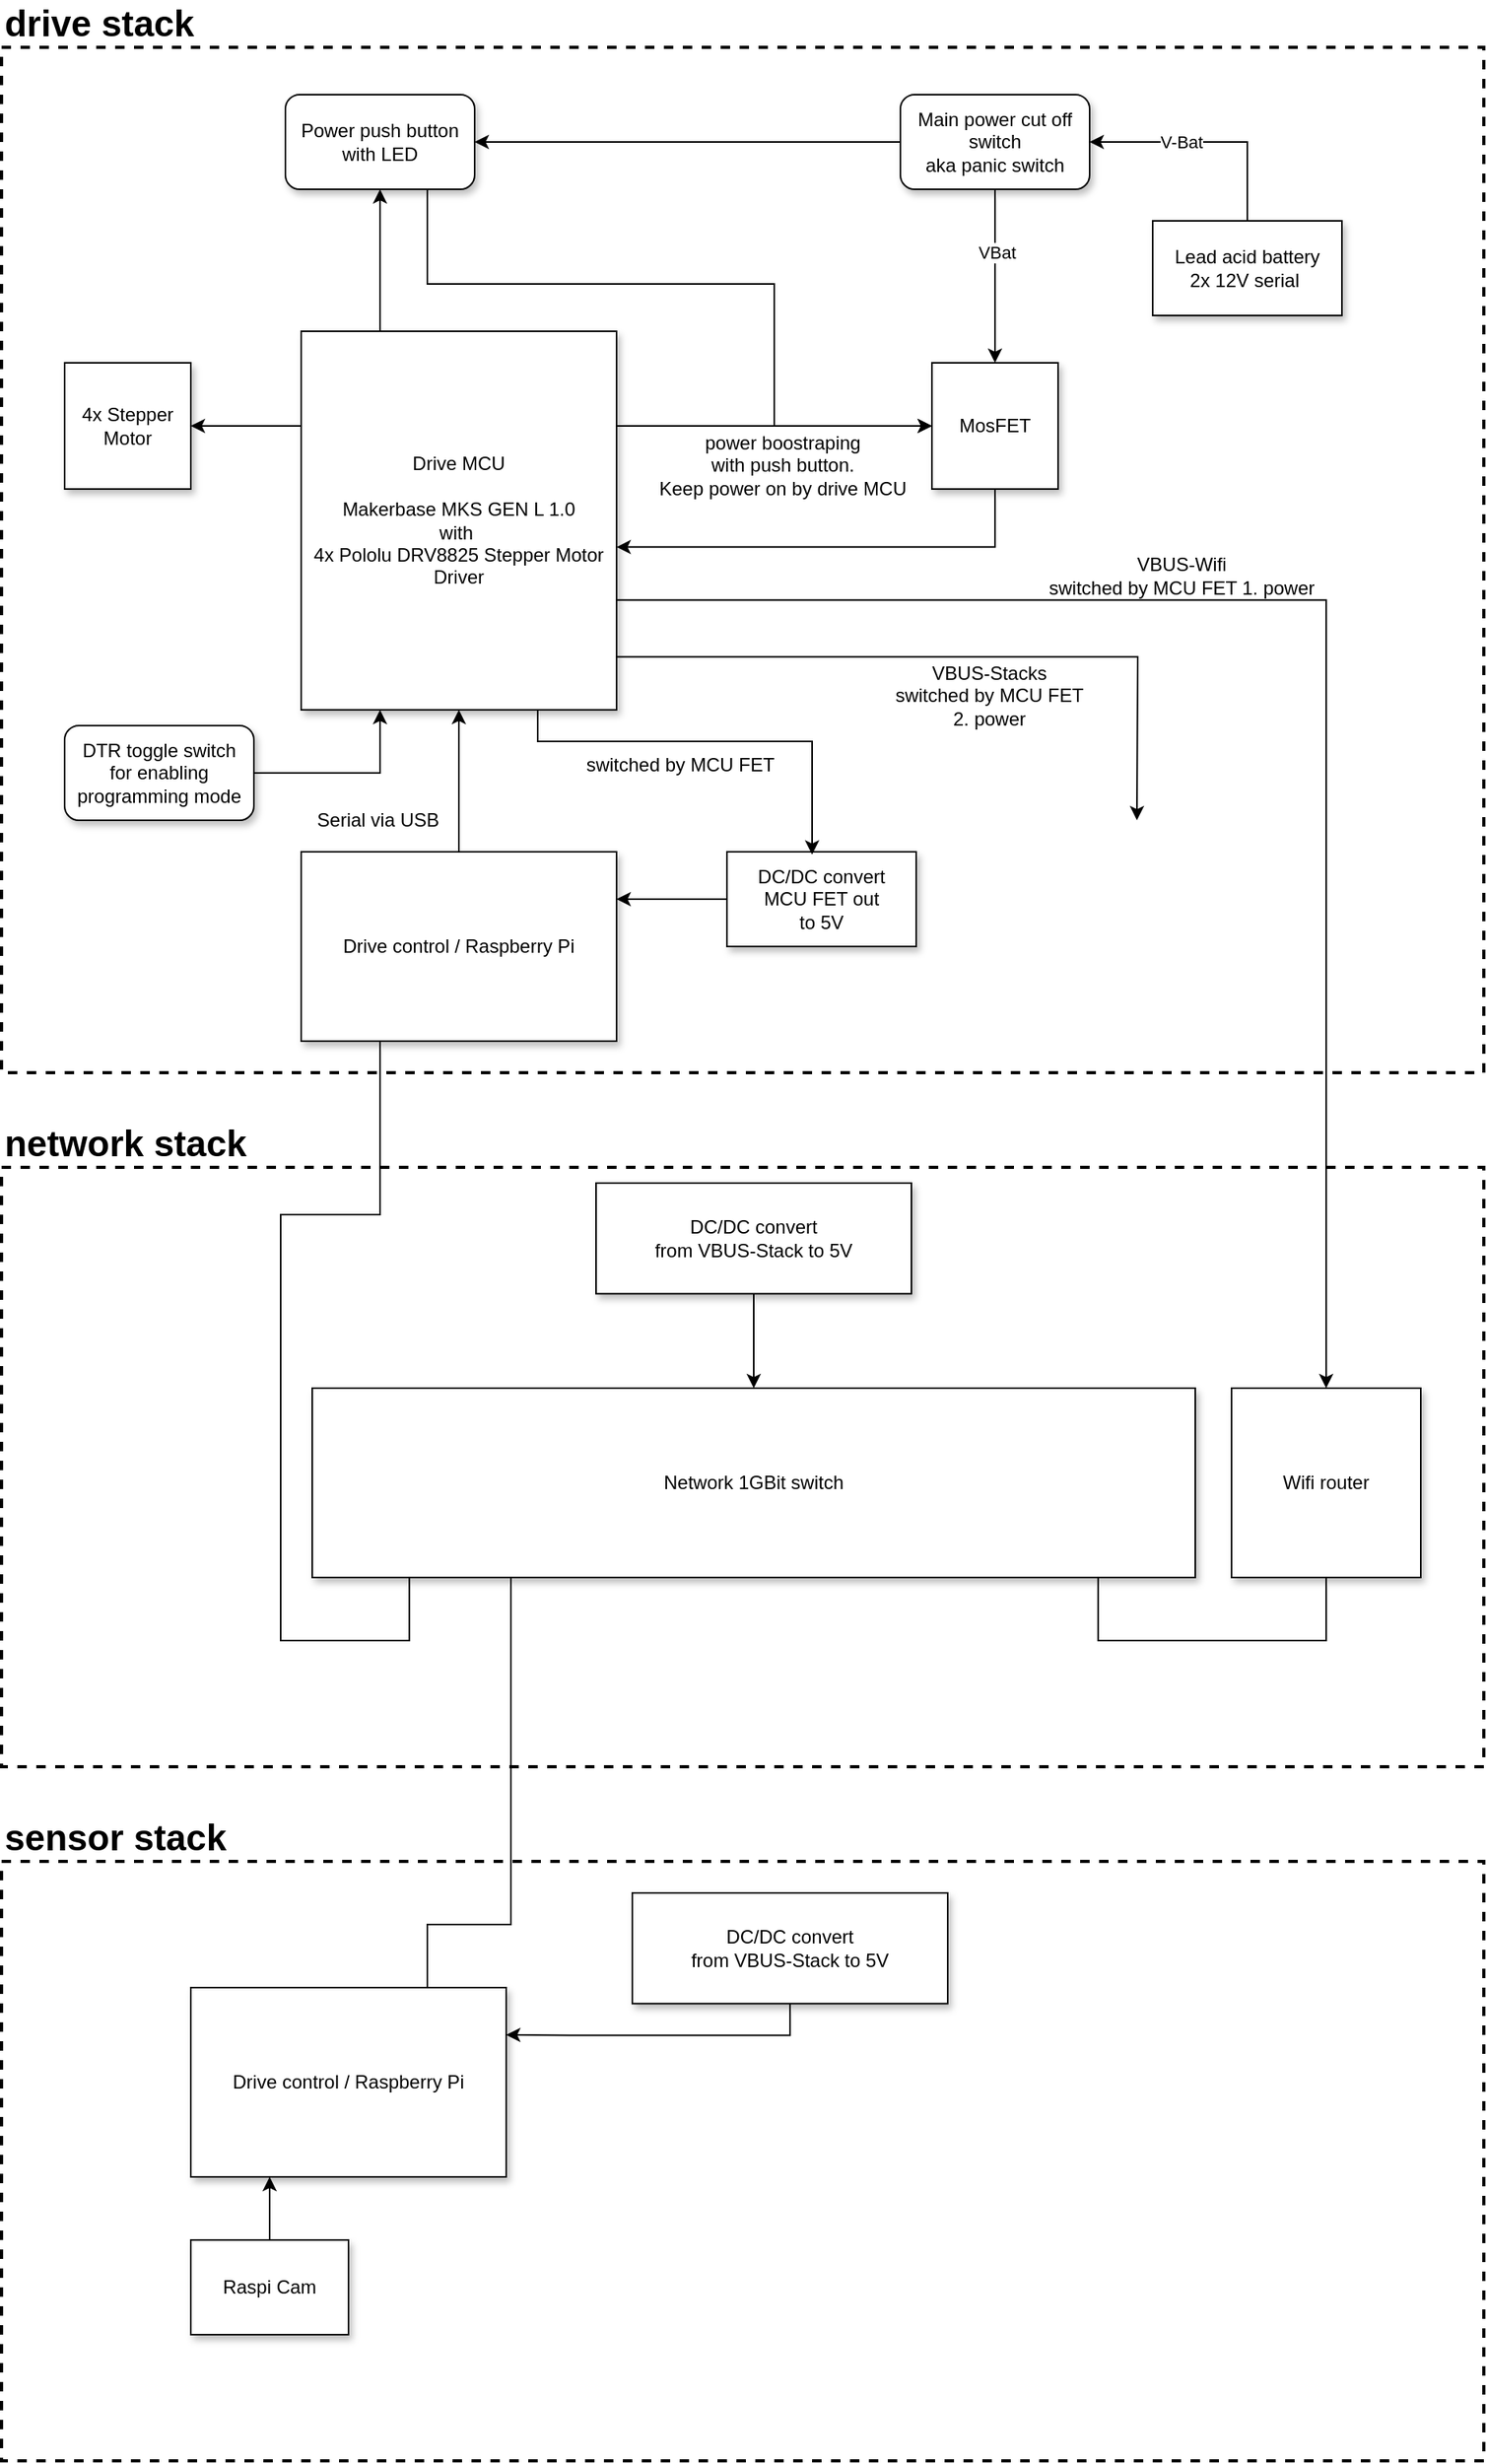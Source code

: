 <mxfile version="17.4.0" type="github">
  <diagram name="Page-1" id="90a13364-a465-7bf4-72fc-28e22215d7a0">
    <mxGraphModel dx="746" dy="540" grid="1" gridSize="10" guides="1" tooltips="1" connect="1" arrows="1" fold="1" page="1" pageScale="1.5" pageWidth="1169" pageHeight="826" background="none" math="0" shadow="0">
      <root>
        <mxCell id="0" style=";html=1;" />
        <mxCell id="1" style=";html=1;" parent="0" />
        <mxCell id="trmzSCSJxpemy-L-cy7g-25" value="" style="rounded=0;whiteSpace=wrap;html=1;shadow=0;fillColor=none;dashed=1;strokeWidth=2;connectable=0;allowArrows=0;container=1;dropTarget=1;recursiveResize=0;" parent="1" vertex="1">
          <mxGeometry x="400" y="960" width="940" height="380" as="geometry">
            <mxRectangle x="400" y="960" width="50" height="40" as="alternateBounds" />
          </mxGeometry>
        </mxCell>
        <mxCell id="qs7MlPvDUZvmC6Ha0CBg-1" style="edgeStyle=orthogonalEdgeStyle;rounded=0;orthogonalLoop=1;jettySize=auto;html=1;exitX=0.89;exitY=1;exitDx=0;exitDy=0;exitPerimeter=0;entryX=0.5;entryY=1;entryDx=0;entryDy=0;endArrow=none;endFill=0;" parent="trmzSCSJxpemy-L-cy7g-25" source="trmzSCSJxpemy-L-cy7g-78" target="trmzSCSJxpemy-L-cy7g-95" edge="1">
          <mxGeometry relative="1" as="geometry">
            <Array as="points">
              <mxPoint x="695" y="300" />
              <mxPoint x="840" y="300" />
            </Array>
          </mxGeometry>
        </mxCell>
        <mxCell id="trmzSCSJxpemy-L-cy7g-78" value="Network 1GBit switch" style="rounded=0;whiteSpace=wrap;html=1;shadow=1;points=[[0.11,1,0,0,0],[0.22,1,0,0,0],[0.25,0,0,0,0],[0.33,1,0,0,0],[0.44,1,0,0,0],[0.5,0,0,0,0],[0.56,1,0,0,0],[0.67,1,0,0,0],[0.75,0,0,0,0],[0.78,1,0,0,0],[0.89,1,0,0,0]];" parent="trmzSCSJxpemy-L-cy7g-25" vertex="1">
          <mxGeometry x="197" y="140" width="560" height="120" as="geometry" />
        </mxCell>
        <mxCell id="trmzSCSJxpemy-L-cy7g-83" style="edgeStyle=orthogonalEdgeStyle;rounded=0;orthogonalLoop=1;jettySize=auto;html=1;exitX=0.5;exitY=1;exitDx=0;exitDy=0;entryX=0.5;entryY=0;entryDx=0;entryDy=0;entryPerimeter=0;fontSize=12;" parent="trmzSCSJxpemy-L-cy7g-25" source="trmzSCSJxpemy-L-cy7g-80" target="trmzSCSJxpemy-L-cy7g-78" edge="1">
          <mxGeometry relative="1" as="geometry" />
        </mxCell>
        <mxCell id="trmzSCSJxpemy-L-cy7g-80" value="DC/DC convert &lt;br&gt;from VBUS-Stack to 5V" style="rounded=0;whiteSpace=wrap;html=1;shadow=1;" parent="trmzSCSJxpemy-L-cy7g-25" vertex="1">
          <mxGeometry x="377" y="9.995" width="200" height="70.154" as="geometry" />
        </mxCell>
        <mxCell id="trmzSCSJxpemy-L-cy7g-95" value="Wifi router" style="rounded=0;whiteSpace=wrap;html=1;shadow=1;glass=0;fontSize=12;strokeColor=default;strokeWidth=1;fillColor=default;" parent="trmzSCSJxpemy-L-cy7g-25" vertex="1">
          <mxGeometry x="780" y="140" width="120" height="120" as="geometry" />
        </mxCell>
        <mxCell id="trmzSCSJxpemy-L-cy7g-24" value="drive stack" style="text;html=1;align=left;verticalAlign=middle;resizable=0;points=[];autosize=1;strokeColor=none;fillColor=none;fontStyle=1;fontSize=23;" parent="1" vertex="1">
          <mxGeometry x="400" y="220" width="140" height="30" as="geometry" />
        </mxCell>
        <mxCell id="trmzSCSJxpemy-L-cy7g-26" value="network stack" style="text;html=1;align=left;verticalAlign=middle;resizable=0;points=[];autosize=1;strokeColor=none;fillColor=none;fontStyle=1;fontSize=23;" parent="1" vertex="1">
          <mxGeometry x="400" y="930" width="170" height="30" as="geometry" />
        </mxCell>
        <mxCell id="trmzSCSJxpemy-L-cy7g-53" value="" style="group;container=1;" parent="1" vertex="1" connectable="0">
          <mxGeometry x="400" y="250" width="940" height="650" as="geometry" />
        </mxCell>
        <mxCell id="trmzSCSJxpemy-L-cy7g-23" value="" style="rounded=0;whiteSpace=wrap;html=1;shadow=0;fillColor=none;dashed=1;strokeWidth=2;connectable=0;allowArrows=0;container=1;recursiveResize=0;" parent="trmzSCSJxpemy-L-cy7g-53" vertex="1">
          <mxGeometry width="940" height="650" as="geometry">
            <mxRectangle width="50" height="40" as="alternateBounds" />
          </mxGeometry>
        </mxCell>
        <mxCell id="trmzSCSJxpemy-L-cy7g-54" value="Power push button with LED" style="rounded=1;whiteSpace=wrap;html=1;shadow=1;" parent="trmzSCSJxpemy-L-cy7g-23" vertex="1">
          <mxGeometry x="180" y="30" width="120" height="60" as="geometry" />
        </mxCell>
        <mxCell id="trmzSCSJxpemy-L-cy7g-55" style="edgeStyle=orthogonalEdgeStyle;rounded=0;orthogonalLoop=1;jettySize=auto;html=1;exitX=0.25;exitY=0;exitDx=0;exitDy=0;entryX=0.5;entryY=1;entryDx=0;entryDy=0;" parent="trmzSCSJxpemy-L-cy7g-23" source="trmzSCSJxpemy-L-cy7g-56" target="trmzSCSJxpemy-L-cy7g-54" edge="1">
          <mxGeometry relative="1" as="geometry" />
        </mxCell>
        <mxCell id="trmzSCSJxpemy-L-cy7g-56" value="Drive MCU&lt;br&gt;&lt;br&gt;Makerbase MKS GEN L 1.0&lt;br&gt;with&amp;nbsp;&lt;br&gt;4x Pololu DRV8825 Stepper Motor Driver" style="rounded=0;whiteSpace=wrap;html=1;shadow=1;points=[[0,0,0,0,0],[0,0.25,0,0,0],[0,0.5,0,0,0],[0,0.75,0,0,0],[0,1,0,0,0],[0.25,0,0,0,0],[0.25,1,0,0,0],[0.5,0,0,0,0],[0.5,1,0,0,0],[0.75,0,0,0,0],[0.75,1,0,0,0],[1,0,0,0,0],[1,0.14,0,0,0],[1,0.29,0,0,0],[1,0.43,0,0,0],[1,0.57,0,0,0],[1,0.71,0,0,0],[1,0.86,0,0,0],[1,1,0,0,0]];" parent="trmzSCSJxpemy-L-cy7g-23" vertex="1">
          <mxGeometry x="190" y="180" width="200" height="240" as="geometry" />
        </mxCell>
        <mxCell id="trmzSCSJxpemy-L-cy7g-57" value="4x Stepper Motor" style="whiteSpace=wrap;html=1;aspect=fixed;shadow=1;" parent="trmzSCSJxpemy-L-cy7g-23" vertex="1">
          <mxGeometry x="40" y="200" width="80" height="80" as="geometry" />
        </mxCell>
        <mxCell id="trmzSCSJxpemy-L-cy7g-58" style="edgeStyle=orthogonalEdgeStyle;rounded=0;orthogonalLoop=1;jettySize=auto;html=1;exitX=0;exitY=0.25;exitDx=0;exitDy=0;" parent="trmzSCSJxpemy-L-cy7g-23" source="trmzSCSJxpemy-L-cy7g-56" target="trmzSCSJxpemy-L-cy7g-57" edge="1">
          <mxGeometry relative="1" as="geometry" />
        </mxCell>
        <mxCell id="trmzSCSJxpemy-L-cy7g-59" style="edgeStyle=orthogonalEdgeStyle;rounded=0;orthogonalLoop=1;jettySize=auto;html=1;exitX=0;exitY=0.5;exitDx=0;exitDy=0;entryX=1;entryY=0.5;entryDx=0;entryDy=0;" parent="trmzSCSJxpemy-L-cy7g-23" source="trmzSCSJxpemy-L-cy7g-60" target="trmzSCSJxpemy-L-cy7g-54" edge="1">
          <mxGeometry relative="1" as="geometry" />
        </mxCell>
        <mxCell id="trmzSCSJxpemy-L-cy7g-60" value="Main power cut off switch&lt;br&gt;aka panic switch" style="rounded=1;whiteSpace=wrap;html=1;shadow=1;" parent="trmzSCSJxpemy-L-cy7g-23" vertex="1">
          <mxGeometry x="570" y="30" width="120" height="60" as="geometry" />
        </mxCell>
        <mxCell id="trmzSCSJxpemy-L-cy7g-61" style="edgeStyle=orthogonalEdgeStyle;rounded=0;orthogonalLoop=1;jettySize=auto;html=1;exitX=0.5;exitY=0;exitDx=0;exitDy=0;entryX=1;entryY=0.5;entryDx=0;entryDy=0;" parent="trmzSCSJxpemy-L-cy7g-23" source="trmzSCSJxpemy-L-cy7g-63" target="trmzSCSJxpemy-L-cy7g-60" edge="1">
          <mxGeometry relative="1" as="geometry" />
        </mxCell>
        <mxCell id="trmzSCSJxpemy-L-cy7g-62" value="V-Bat" style="edgeLabel;html=1;align=center;verticalAlign=middle;resizable=0;points=[];" parent="trmzSCSJxpemy-L-cy7g-61" vertex="1" connectable="0">
          <mxGeometry x="-0.227" relative="1" as="geometry">
            <mxPoint x="-34" as="offset" />
          </mxGeometry>
        </mxCell>
        <mxCell id="trmzSCSJxpemy-L-cy7g-63" value="Lead acid battery&lt;br&gt;2x 12V serial&amp;nbsp;" style="rounded=0;whiteSpace=wrap;html=1;shadow=1;" parent="trmzSCSJxpemy-L-cy7g-23" vertex="1">
          <mxGeometry x="730" y="110" width="120" height="60" as="geometry" />
        </mxCell>
        <mxCell id="zINLWR6aCzDTXZUWsbrM-3" style="edgeStyle=orthogonalEdgeStyle;rounded=0;orthogonalLoop=1;jettySize=auto;html=1;exitX=0.5;exitY=1;exitDx=0;exitDy=0;entryX=1;entryY=0.57;entryDx=0;entryDy=0;entryPerimeter=0;" edge="1" parent="trmzSCSJxpemy-L-cy7g-23" source="trmzSCSJxpemy-L-cy7g-65" target="trmzSCSJxpemy-L-cy7g-56">
          <mxGeometry relative="1" as="geometry" />
        </mxCell>
        <mxCell id="trmzSCSJxpemy-L-cy7g-65" value="MosFET" style="whiteSpace=wrap;html=1;aspect=fixed;shadow=1;" parent="trmzSCSJxpemy-L-cy7g-23" vertex="1">
          <mxGeometry x="590" y="200" width="80" height="80" as="geometry" />
        </mxCell>
        <mxCell id="trmzSCSJxpemy-L-cy7g-66" style="edgeStyle=orthogonalEdgeStyle;rounded=0;orthogonalLoop=1;jettySize=auto;html=1;entryX=0;entryY=0.5;entryDx=0;entryDy=0;exitX=0.75;exitY=1;exitDx=0;exitDy=0;" parent="trmzSCSJxpemy-L-cy7g-23" source="trmzSCSJxpemy-L-cy7g-54" target="trmzSCSJxpemy-L-cy7g-65" edge="1">
          <mxGeometry relative="1" as="geometry">
            <mxPoint x="-90" y="-140" as="sourcePoint" />
            <Array as="points">
              <mxPoint x="270" y="150" />
              <mxPoint x="490" y="150" />
              <mxPoint x="490" y="240" />
            </Array>
          </mxGeometry>
        </mxCell>
        <mxCell id="trmzSCSJxpemy-L-cy7g-67" style="edgeStyle=orthogonalEdgeStyle;rounded=0;orthogonalLoop=1;jettySize=auto;html=1;exitX=1;exitY=0.25;exitDx=0;exitDy=0;entryX=0;entryY=0.5;entryDx=0;entryDy=0;" parent="trmzSCSJxpemy-L-cy7g-23" source="trmzSCSJxpemy-L-cy7g-56" target="trmzSCSJxpemy-L-cy7g-65" edge="1">
          <mxGeometry relative="1" as="geometry" />
        </mxCell>
        <mxCell id="trmzSCSJxpemy-L-cy7g-68" style="edgeStyle=orthogonalEdgeStyle;rounded=0;orthogonalLoop=1;jettySize=auto;html=1;exitX=0.5;exitY=1;exitDx=0;exitDy=0;" parent="trmzSCSJxpemy-L-cy7g-23" source="trmzSCSJxpemy-L-cy7g-60" target="trmzSCSJxpemy-L-cy7g-65" edge="1">
          <mxGeometry relative="1" as="geometry" />
        </mxCell>
        <mxCell id="trmzSCSJxpemy-L-cy7g-69" value="VBat" style="edgeLabel;html=1;align=center;verticalAlign=middle;resizable=0;points=[];" parent="trmzSCSJxpemy-L-cy7g-68" vertex="1" connectable="0">
          <mxGeometry x="-0.273" y="1" relative="1" as="geometry">
            <mxPoint as="offset" />
          </mxGeometry>
        </mxCell>
        <mxCell id="trmzSCSJxpemy-L-cy7g-70" style="edgeStyle=orthogonalEdgeStyle;rounded=0;orthogonalLoop=1;jettySize=auto;html=1;exitX=0.5;exitY=0;exitDx=0;exitDy=0;" parent="trmzSCSJxpemy-L-cy7g-23" source="trmzSCSJxpemy-L-cy7g-71" target="trmzSCSJxpemy-L-cy7g-56" edge="1">
          <mxGeometry relative="1" as="geometry">
            <Array as="points">
              <mxPoint x="290" y="490" />
              <mxPoint x="290" y="490" />
            </Array>
          </mxGeometry>
        </mxCell>
        <mxCell id="trmzSCSJxpemy-L-cy7g-71" value="Drive control / Raspberry Pi" style="rounded=0;whiteSpace=wrap;html=1;shadow=1;" parent="trmzSCSJxpemy-L-cy7g-23" vertex="1">
          <mxGeometry x="190" y="510" width="200" height="120" as="geometry" />
        </mxCell>
        <mxCell id="trmzSCSJxpemy-L-cy7g-73" value="power boostraping &lt;br&gt;with push button.&lt;br&gt;Keep power on by drive MCU" style="text;html=1;align=center;verticalAlign=middle;resizable=0;points=[];autosize=1;strokeColor=none;fillColor=none;" parent="trmzSCSJxpemy-L-cy7g-23" vertex="1">
          <mxGeometry x="410" y="240" width="170" height="50" as="geometry" />
        </mxCell>
        <mxCell id="trmzSCSJxpemy-L-cy7g-74" style="edgeStyle=orthogonalEdgeStyle;rounded=0;orthogonalLoop=1;jettySize=auto;html=1;exitX=1;exitY=0.5;exitDx=0;exitDy=0;entryX=0.25;entryY=1;entryDx=0;entryDy=0;" parent="trmzSCSJxpemy-L-cy7g-23" source="trmzSCSJxpemy-L-cy7g-75" target="trmzSCSJxpemy-L-cy7g-56" edge="1">
          <mxGeometry relative="1" as="geometry" />
        </mxCell>
        <mxCell id="trmzSCSJxpemy-L-cy7g-75" value="DTR toggle switch&lt;br&gt;for enabling programming mode" style="rounded=1;whiteSpace=wrap;html=1;shadow=1;" parent="trmzSCSJxpemy-L-cy7g-23" vertex="1">
          <mxGeometry x="40" y="430" width="120" height="60" as="geometry" />
        </mxCell>
        <mxCell id="X_bJVh7z9mSjw5fobOmi-4" style="edgeStyle=orthogonalEdgeStyle;rounded=0;orthogonalLoop=1;jettySize=auto;html=1;exitX=0;exitY=0.5;exitDx=0;exitDy=0;entryX=1;entryY=0.25;entryDx=0;entryDy=0;" parent="trmzSCSJxpemy-L-cy7g-23" source="X_bJVh7z9mSjw5fobOmi-3" target="trmzSCSJxpemy-L-cy7g-71" edge="1">
          <mxGeometry relative="1" as="geometry" />
        </mxCell>
        <mxCell id="X_bJVh7z9mSjw5fobOmi-3" value="DC/DC convert &lt;br&gt;&lt;div&gt;MCU FET out &lt;br&gt;&lt;/div&gt;&lt;div&gt;to 5V&lt;/div&gt;" style="rounded=0;whiteSpace=wrap;html=1;shadow=1;" parent="trmzSCSJxpemy-L-cy7g-23" vertex="1">
          <mxGeometry x="460" y="510" width="120" height="60" as="geometry" />
        </mxCell>
        <mxCell id="X_bJVh7z9mSjw5fobOmi-2" style="edgeStyle=orthogonalEdgeStyle;rounded=0;orthogonalLoop=1;jettySize=auto;html=1;exitX=0.75;exitY=1;exitDx=0;exitDy=0;entryX=0.45;entryY=0.029;entryDx=0;entryDy=0;entryPerimeter=0;" parent="trmzSCSJxpemy-L-cy7g-23" source="trmzSCSJxpemy-L-cy7g-56" target="X_bJVh7z9mSjw5fobOmi-3" edge="1">
          <mxGeometry relative="1" as="geometry">
            <mxPoint x="520" y="490" as="targetPoint" />
            <Array as="points">
              <mxPoint x="340" y="440" />
              <mxPoint x="514" y="440" />
            </Array>
          </mxGeometry>
        </mxCell>
        <mxCell id="X_bJVh7z9mSjw5fobOmi-7" value="&lt;div&gt;switched by MCU FET&lt;br&gt;&lt;/div&gt;" style="text;html=1;align=center;verticalAlign=middle;resizable=0;points=[];autosize=1;strokeColor=none;fillColor=none;" parent="trmzSCSJxpemy-L-cy7g-23" vertex="1">
          <mxGeometry x="365" y="445" width="130" height="20" as="geometry" />
        </mxCell>
        <mxCell id="X_bJVh7z9mSjw5fobOmi-6" value="&lt;div&gt;VBUS-Stacks&lt;/div&gt;&lt;div&gt;switched by MCU FET&lt;br&gt;&lt;/div&gt;&lt;div&gt;2. power&lt;/div&gt;" style="text;html=1;align=center;verticalAlign=middle;resizable=0;points=[];autosize=1;strokeColor=none;fillColor=none;" parent="trmzSCSJxpemy-L-cy7g-23" vertex="1">
          <mxGeometry x="561" y="386" width="130" height="50" as="geometry" />
        </mxCell>
        <mxCell id="zINLWR6aCzDTXZUWsbrM-4" value="&lt;div&gt;VBUS-Wifi&lt;/div&gt;&lt;div&gt;switched by MCU FET 1. power&lt;/div&gt;" style="text;html=1;align=center;verticalAlign=middle;resizable=0;points=[];autosize=1;strokeColor=none;fillColor=none;" vertex="1" parent="trmzSCSJxpemy-L-cy7g-23">
          <mxGeometry x="658" y="320" width="180" height="30" as="geometry" />
        </mxCell>
        <mxCell id="trmzSCSJxpemy-L-cy7g-72" value="Serial via USB&amp;nbsp;" style="text;html=1;align=center;verticalAlign=middle;resizable=0;points=[];autosize=1;strokeColor=none;fillColor=none;" parent="trmzSCSJxpemy-L-cy7g-53" vertex="1">
          <mxGeometry x="190" y="480" width="100" height="20" as="geometry" />
        </mxCell>
        <mxCell id="trmzSCSJxpemy-L-cy7g-84" value="" style="rounded=0;whiteSpace=wrap;html=1;shadow=0;fillColor=none;dashed=1;strokeWidth=2;connectable=0;allowArrows=0;container=1;dropTarget=1;recursiveResize=0;" parent="1" vertex="1">
          <mxGeometry x="400" y="1400" width="940" height="380" as="geometry">
            <mxRectangle x="400" y="960" width="50" height="40" as="alternateBounds" />
          </mxGeometry>
        </mxCell>
        <mxCell id="trmzSCSJxpemy-L-cy7g-86" style="edgeStyle=orthogonalEdgeStyle;rounded=0;orthogonalLoop=1;jettySize=auto;html=1;exitX=0.5;exitY=1;exitDx=0;exitDy=0;entryX=1;entryY=0.25;entryDx=0;entryDy=0;fontSize=12;" parent="trmzSCSJxpemy-L-cy7g-84" source="trmzSCSJxpemy-L-cy7g-87" target="trmzSCSJxpemy-L-cy7g-89" edge="1">
          <mxGeometry relative="1" as="geometry">
            <mxPoint x="700" y="120" as="targetPoint" />
          </mxGeometry>
        </mxCell>
        <mxCell id="trmzSCSJxpemy-L-cy7g-87" value="DC/DC convert &lt;br&gt;from VBUS-Stack to 5V" style="rounded=0;whiteSpace=wrap;html=1;shadow=1;" parent="trmzSCSJxpemy-L-cy7g-84" vertex="1">
          <mxGeometry x="400" y="19.995" width="200" height="70.154" as="geometry" />
        </mxCell>
        <mxCell id="trmzSCSJxpemy-L-cy7g-89" value="Drive control / Raspberry Pi" style="rounded=0;whiteSpace=wrap;html=1;shadow=1;" parent="trmzSCSJxpemy-L-cy7g-84" vertex="1">
          <mxGeometry x="120" y="80" width="200" height="120" as="geometry" />
        </mxCell>
        <mxCell id="trmzSCSJxpemy-L-cy7g-93" style="edgeStyle=orthogonalEdgeStyle;rounded=0;orthogonalLoop=1;jettySize=auto;html=1;exitX=0.5;exitY=0;exitDx=0;exitDy=0;entryX=0.25;entryY=1;entryDx=0;entryDy=0;fontSize=12;" parent="trmzSCSJxpemy-L-cy7g-84" source="trmzSCSJxpemy-L-cy7g-92" target="trmzSCSJxpemy-L-cy7g-89" edge="1">
          <mxGeometry relative="1" as="geometry" />
        </mxCell>
        <mxCell id="trmzSCSJxpemy-L-cy7g-92" value="Raspi Cam" style="rounded=0;whiteSpace=wrap;html=1;shadow=1;fontSize=12;strokeWidth=1;fillColor=default;strokeColor=default;glass=0;" parent="trmzSCSJxpemy-L-cy7g-84" vertex="1">
          <mxGeometry x="120" y="240" width="100" height="60" as="geometry" />
        </mxCell>
        <mxCell id="trmzSCSJxpemy-L-cy7g-88" value="sensor stack" style="text;html=1;align=left;verticalAlign=middle;resizable=0;points=[];autosize=1;strokeColor=none;fillColor=none;fontStyle=1;fontSize=23;" parent="1" vertex="1">
          <mxGeometry x="400" y="1370" width="160" height="30" as="geometry" />
        </mxCell>
        <mxCell id="trmzSCSJxpemy-L-cy7g-90" style="edgeStyle=orthogonalEdgeStyle;rounded=0;orthogonalLoop=1;jettySize=auto;html=1;exitX=0.22;exitY=1;exitDx=0;exitDy=0;exitPerimeter=0;entryX=0.75;entryY=0;entryDx=0;entryDy=0;fontSize=12;endArrow=none;endFill=0;" parent="1" source="trmzSCSJxpemy-L-cy7g-78" target="trmzSCSJxpemy-L-cy7g-89" edge="1">
          <mxGeometry relative="1" as="geometry">
            <Array as="points">
              <mxPoint x="723" y="1440" />
              <mxPoint x="670" y="1440" />
            </Array>
          </mxGeometry>
        </mxCell>
        <mxCell id="trmzSCSJxpemy-L-cy7g-97" style="edgeStyle=orthogonalEdgeStyle;rounded=0;orthogonalLoop=1;jettySize=auto;html=1;exitX=0.25;exitY=1;exitDx=0;exitDy=0;entryX=0.11;entryY=1;entryDx=0;entryDy=0;entryPerimeter=0;fontSize=12;endArrow=none;endFill=0;" parent="1" source="trmzSCSJxpemy-L-cy7g-71" target="trmzSCSJxpemy-L-cy7g-78" edge="1">
          <mxGeometry relative="1" as="geometry">
            <Array as="points">
              <mxPoint x="640" y="990" />
              <mxPoint x="577" y="990" />
              <mxPoint x="577" y="1260" />
              <mxPoint x="659" y="1260" />
            </Array>
          </mxGeometry>
        </mxCell>
        <mxCell id="zINLWR6aCzDTXZUWsbrM-1" style="edgeStyle=orthogonalEdgeStyle;rounded=0;orthogonalLoop=1;jettySize=auto;html=1;exitX=1;exitY=0.86;exitDx=0;exitDy=0;exitPerimeter=0;" edge="1" parent="1" source="trmzSCSJxpemy-L-cy7g-56">
          <mxGeometry relative="1" as="geometry">
            <mxPoint x="1120" y="740" as="targetPoint" />
          </mxGeometry>
        </mxCell>
        <mxCell id="zINLWR6aCzDTXZUWsbrM-2" style="edgeStyle=orthogonalEdgeStyle;rounded=0;orthogonalLoop=1;jettySize=auto;html=1;exitX=1;exitY=0.71;exitDx=0;exitDy=0;exitPerimeter=0;entryX=0.5;entryY=0;entryDx=0;entryDy=0;" edge="1" parent="1" source="trmzSCSJxpemy-L-cy7g-56" target="trmzSCSJxpemy-L-cy7g-95">
          <mxGeometry relative="1" as="geometry">
            <mxPoint x="1050" y="600" as="targetPoint" />
          </mxGeometry>
        </mxCell>
      </root>
    </mxGraphModel>
  </diagram>
</mxfile>
